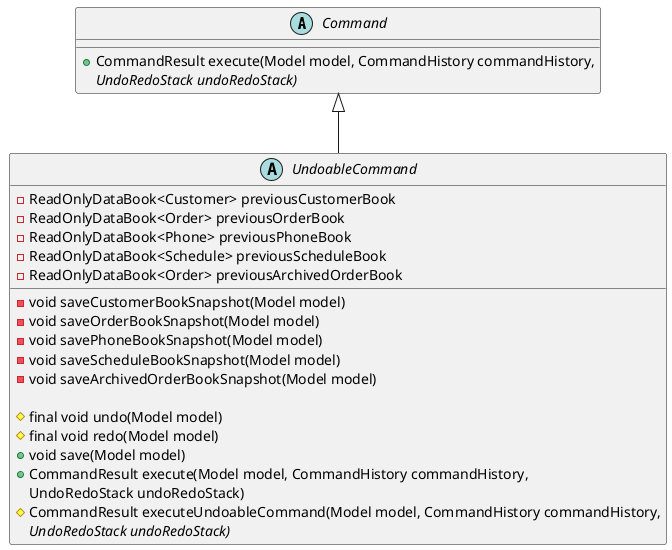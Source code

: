 @startuml

abstract class Command {

    + CommandResult execute(Model model, CommandHistory commandHistory,
                   UndoRedoStack undoRedoStack) {abstract}
}

abstract class UndoableCommand {

    - ReadOnlyDataBook<Customer> previousCustomerBook
    - ReadOnlyDataBook<Order> previousOrderBook
    - ReadOnlyDataBook<Phone> previousPhoneBook
    - ReadOnlyDataBook<Schedule> previousScheduleBook
    - ReadOnlyDataBook<Order> previousArchivedOrderBook

    - void saveCustomerBookSnapshot(Model model)
    - void saveOrderBookSnapshot(Model model)
    - void savePhoneBookSnapshot(Model model)
    - void saveScheduleBookSnapshot(Model model)
    - void saveArchivedOrderBookSnapshot(Model model)

    # final void undo(Model model)
    # final void redo(Model model)


    + void save(Model model)
    + CommandResult execute(Model model, CommandHistory commandHistory,
                       UndoRedoStack undoRedoStack)



    # CommandResult executeUndoableCommand(Model model, CommandHistory commandHistory,
                             UndoRedoStack undoRedoStack) {abstract}

}


Command <|-- UndoableCommand
@enduml
